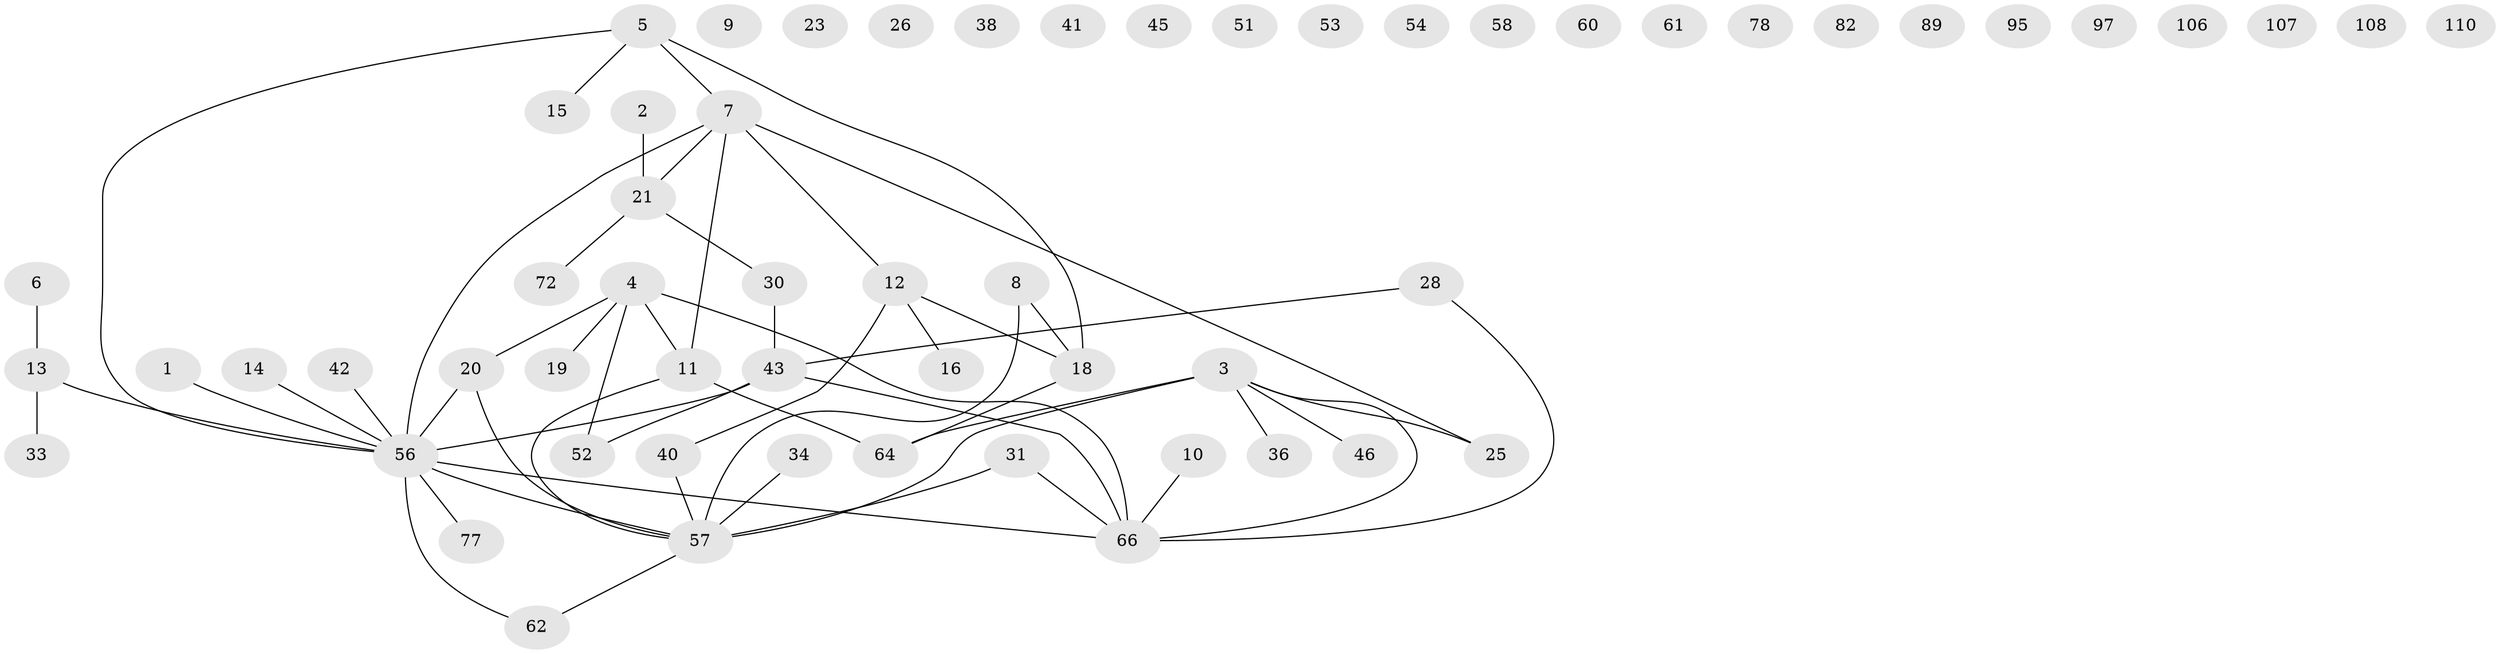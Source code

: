 // original degree distribution, {2: 0.2894736842105263, 1: 0.2543859649122807, 4: 0.05263157894736842, 6: 0.02631578947368421, 3: 0.15789473684210525, 0: 0.15789473684210525, 5: 0.06140350877192982}
// Generated by graph-tools (version 1.1) at 2025/13/03/09/25 04:13:14]
// undirected, 59 vertices, 55 edges
graph export_dot {
graph [start="1"]
  node [color=gray90,style=filled];
  1 [super="+27"];
  2 [super="+32"];
  3 [super="+49"];
  4 [super="+24"];
  5 [super="+75+68"];
  6 [super="+50"];
  7 [super="+65+63+69+29"];
  8;
  9;
  10;
  11 [super="+22+112"];
  12 [super="+73"];
  13 [super="+74"];
  14;
  15 [super="+70"];
  16 [super="+17+44"];
  18 [super="+103+39"];
  19;
  20;
  21 [super="+84"];
  23;
  25 [super="+48"];
  26;
  28 [super="+35"];
  30 [super="+37"];
  31 [super="+59"];
  33 [super="+86"];
  34;
  36;
  38;
  40;
  41;
  42;
  43 [super="+55+47"];
  45 [super="+113"];
  46;
  51 [super="+71"];
  52;
  53;
  54;
  56 [super="+98+105"];
  57 [super="+114+67"];
  58;
  60;
  61 [super="+88"];
  62;
  64;
  66 [super="+94+101+83"];
  72;
  77;
  78;
  82;
  89;
  95;
  97;
  106;
  107;
  108;
  110;
  1 -- 56;
  2 -- 21;
  3 -- 64;
  3 -- 66;
  3 -- 36;
  3 -- 25;
  3 -- 46;
  3 -- 57;
  4 -- 66;
  4 -- 19;
  4 -- 20;
  4 -- 52;
  4 -- 11;
  5 -- 56;
  5 -- 15;
  5 -- 7;
  5 -- 18;
  6 -- 13;
  7 -- 56;
  7 -- 12;
  7 -- 21;
  7 -- 25 [weight=2];
  7 -- 11;
  8 -- 18;
  8 -- 57 [weight=2];
  10 -- 66;
  11 -- 64;
  11 -- 57;
  12 -- 18;
  12 -- 40;
  12 -- 16;
  13 -- 56;
  13 -- 33;
  14 -- 56;
  18 -- 64;
  20 -- 56;
  20 -- 57;
  21 -- 72;
  21 -- 30;
  28 -- 66;
  28 -- 43;
  30 -- 43;
  31 -- 57;
  31 -- 66;
  34 -- 57;
  40 -- 57;
  42 -- 56;
  43 -- 56;
  43 -- 66;
  43 -- 52;
  56 -- 66;
  56 -- 77;
  56 -- 62;
  56 -- 57;
  57 -- 62;
}
